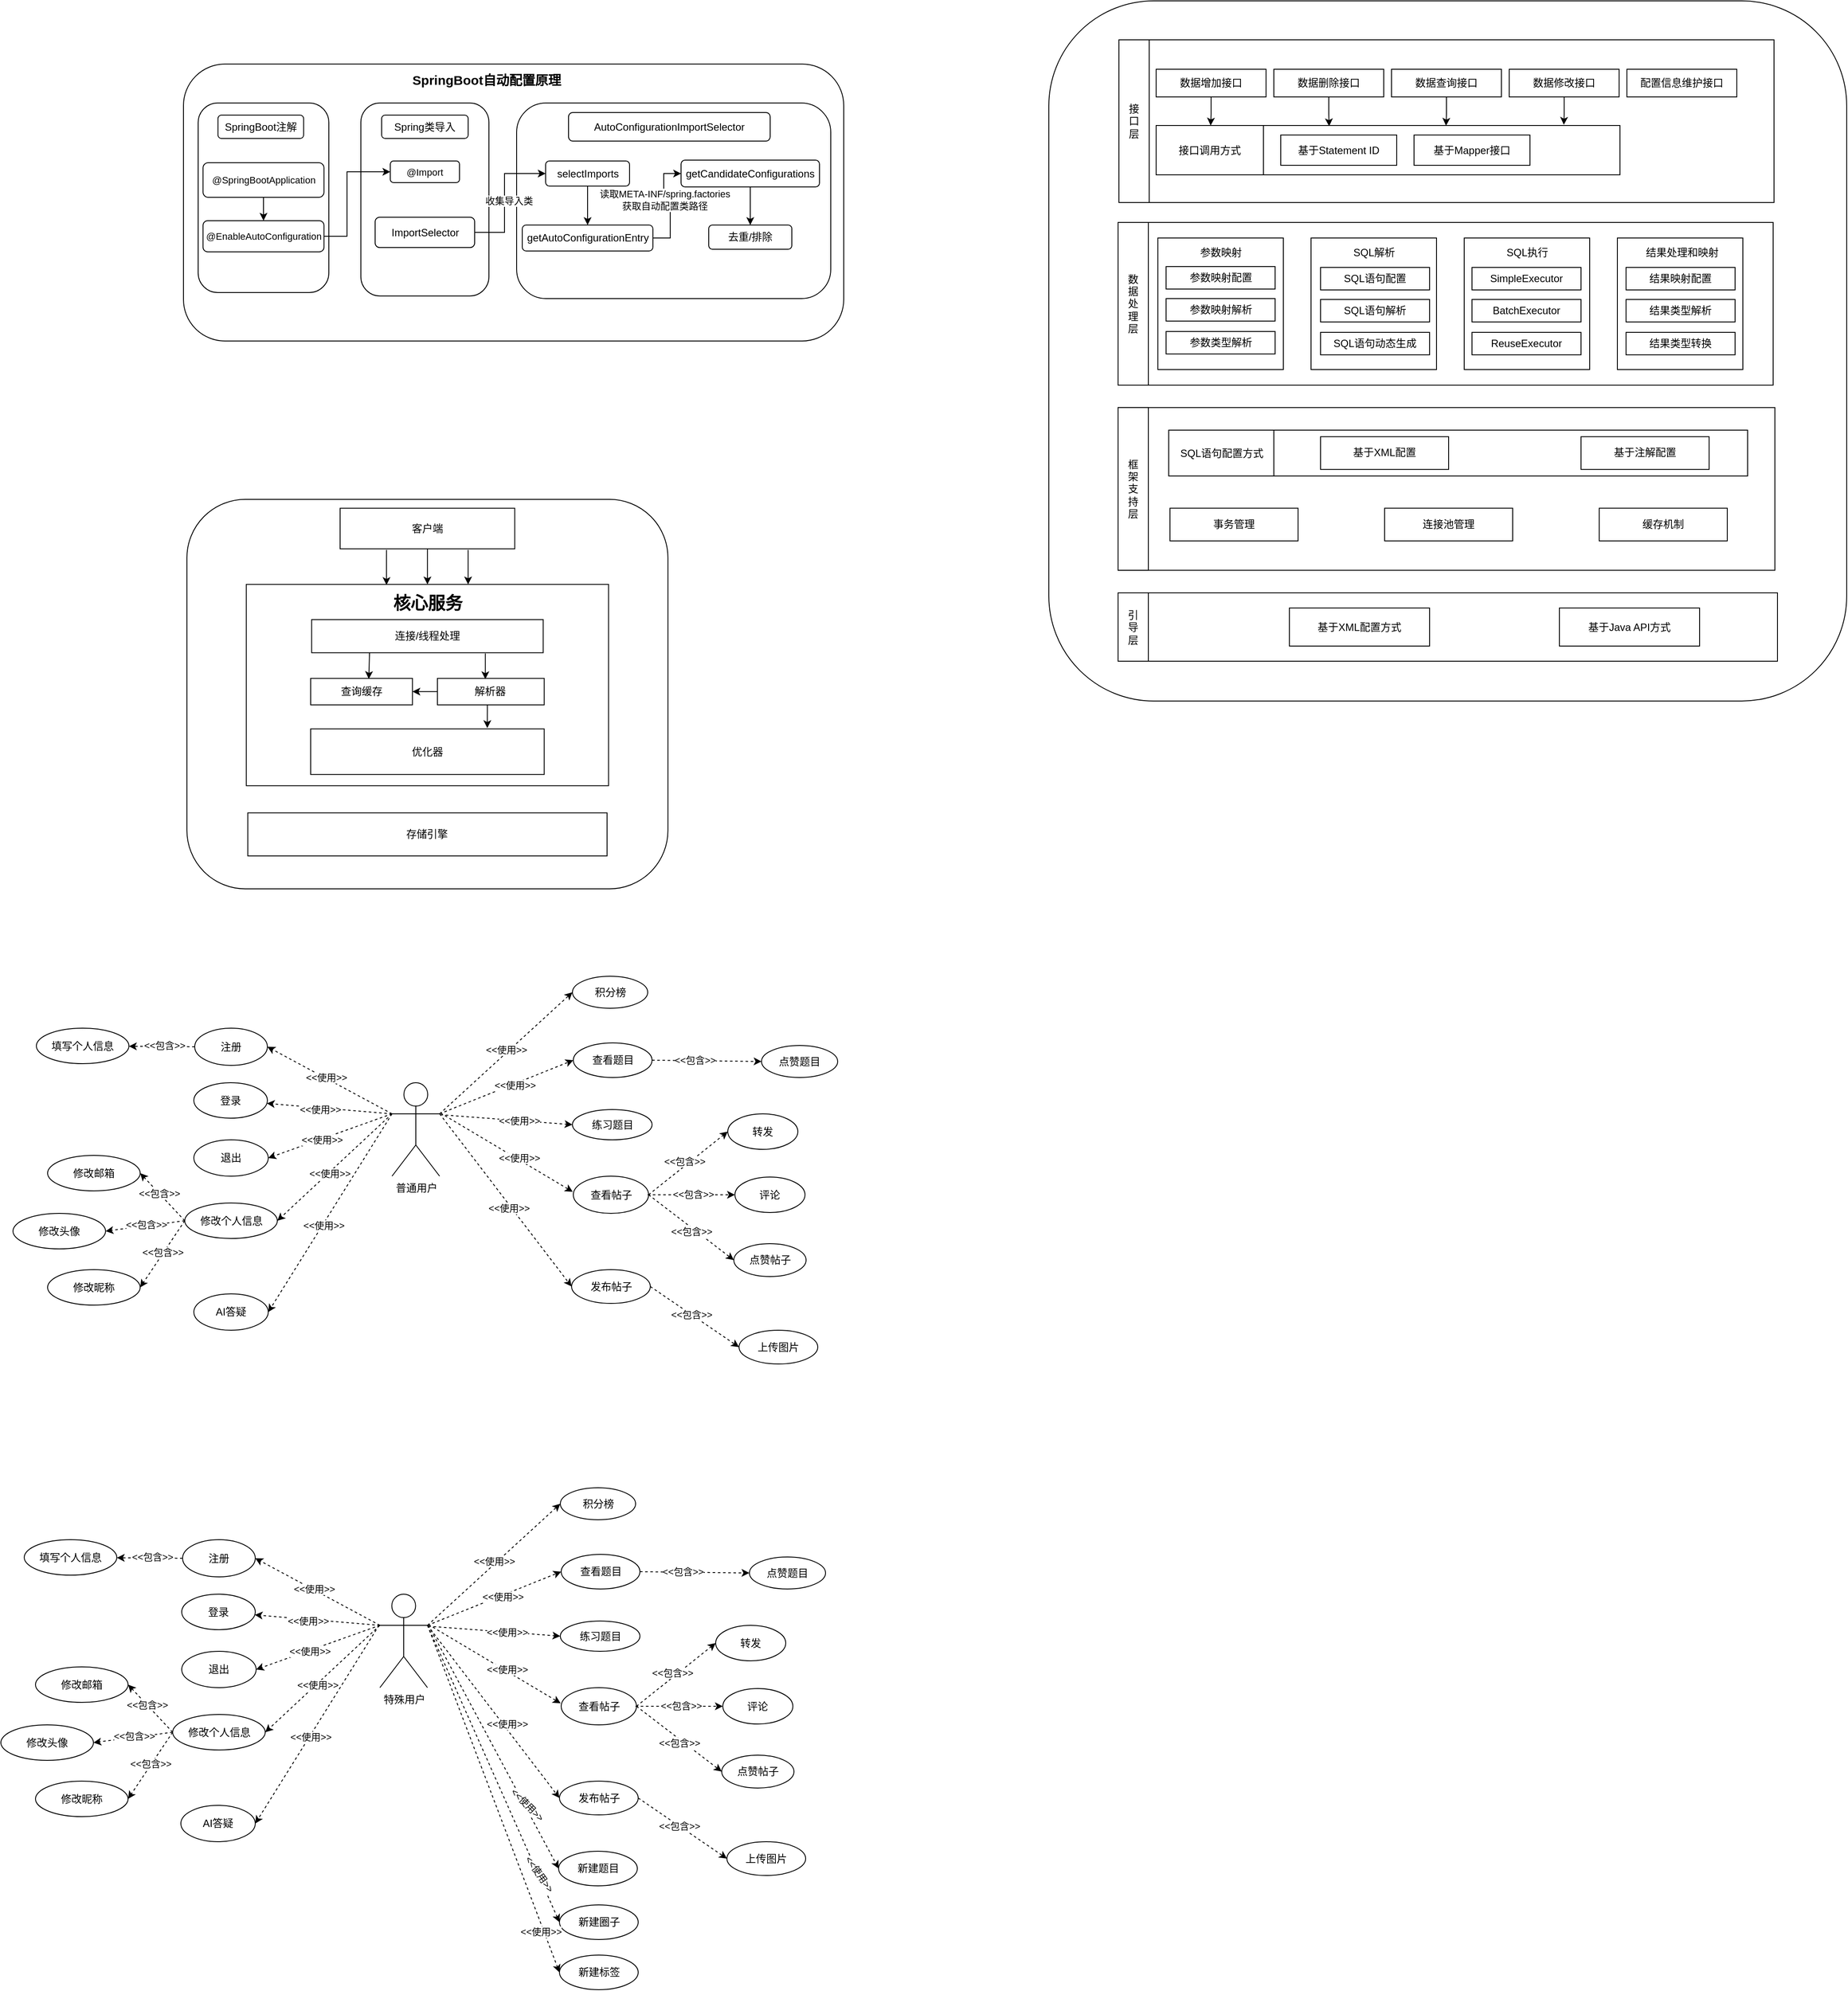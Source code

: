 <mxfile version="26.2.13">
  <diagram id="prtHgNgQTEPvFCAcTncT" name="Page-1">
    <mxGraphModel dx="1581" dy="641" grid="0" gridSize="10" guides="1" tooltips="1" connect="1" arrows="1" fold="1" page="0" pageScale="1" pageWidth="827" pageHeight="1169" math="0" shadow="0">
      <root>
        <mxCell id="0" />
        <mxCell id="1" parent="0" />
        <mxCell id="l_rsb31kOrhmw8Uxe1vl-137" value="" style="rounded=1;whiteSpace=wrap;html=1;" vertex="1" parent="1">
          <mxGeometry x="1105" y="45" width="922" height="809" as="geometry" />
        </mxCell>
        <mxCell id="l_rsb31kOrhmw8Uxe1vl-25" value="" style="rounded=1;whiteSpace=wrap;html=1;" vertex="1" parent="1">
          <mxGeometry x="105" y="118" width="763" height="320" as="geometry" />
        </mxCell>
        <mxCell id="l_rsb31kOrhmw8Uxe1vl-27" value="&lt;font style=&quot;font-size: 15px;&quot;&gt;SpringBoot自动配置原理&lt;/font&gt;" style="text;strokeColor=none;fillColor=none;html=1;fontSize=24;fontStyle=1;verticalAlign=middle;align=center;" vertex="1" parent="1">
          <mxGeometry x="349" y="113" width="211" height="41" as="geometry" />
        </mxCell>
        <mxCell id="l_rsb31kOrhmw8Uxe1vl-32" value="" style="group" vertex="1" connectable="0" parent="1">
          <mxGeometry x="122" y="163" width="151" height="219" as="geometry" />
        </mxCell>
        <mxCell id="l_rsb31kOrhmw8Uxe1vl-29" value="" style="rounded=1;whiteSpace=wrap;html=1;" vertex="1" parent="l_rsb31kOrhmw8Uxe1vl-32">
          <mxGeometry width="151" height="219" as="geometry" />
        </mxCell>
        <mxCell id="l_rsb31kOrhmw8Uxe1vl-26" value="SpringBoot注解" style="rounded=1;whiteSpace=wrap;html=1;align=center;" vertex="1" parent="l_rsb31kOrhmw8Uxe1vl-32">
          <mxGeometry x="22.87" y="14" width="99" height="27" as="geometry" />
        </mxCell>
        <mxCell id="l_rsb31kOrhmw8Uxe1vl-45" value="" style="edgeStyle=orthogonalEdgeStyle;rounded=0;orthogonalLoop=1;jettySize=auto;html=1;" edge="1" parent="l_rsb31kOrhmw8Uxe1vl-32" source="l_rsb31kOrhmw8Uxe1vl-30" target="l_rsb31kOrhmw8Uxe1vl-31">
          <mxGeometry relative="1" as="geometry" />
        </mxCell>
        <mxCell id="l_rsb31kOrhmw8Uxe1vl-30" value="&lt;font style=&quot;font-size: 11px;&quot;&gt;@SpringBootApplication&lt;/font&gt;" style="rounded=1;whiteSpace=wrap;html=1;" vertex="1" parent="l_rsb31kOrhmw8Uxe1vl-32">
          <mxGeometry x="5.62" y="69" width="139.75" height="40" as="geometry" />
        </mxCell>
        <mxCell id="l_rsb31kOrhmw8Uxe1vl-31" value="&lt;font style=&quot;font-size: 11px;&quot;&gt;@EnableAutoConfiguration&lt;/font&gt;" style="rounded=1;whiteSpace=wrap;html=1;" vertex="1" parent="l_rsb31kOrhmw8Uxe1vl-32">
          <mxGeometry x="5.62" y="136" width="139.75" height="36" as="geometry" />
        </mxCell>
        <mxCell id="l_rsb31kOrhmw8Uxe1vl-33" value="" style="rounded=1;whiteSpace=wrap;html=1;" vertex="1" parent="1">
          <mxGeometry x="310" y="163" width="148" height="223" as="geometry" />
        </mxCell>
        <mxCell id="l_rsb31kOrhmw8Uxe1vl-34" value="Spring类导入" style="rounded=1;whiteSpace=wrap;html=1;" vertex="1" parent="1">
          <mxGeometry x="334" y="177" width="100" height="27" as="geometry" />
        </mxCell>
        <mxCell id="l_rsb31kOrhmw8Uxe1vl-35" value="&lt;font style=&quot;font-size: 11px;&quot;&gt;@Import&lt;/font&gt;" style="rounded=1;whiteSpace=wrap;html=1;" vertex="1" parent="1">
          <mxGeometry x="344" y="230" width="80" height="25" as="geometry" />
        </mxCell>
        <mxCell id="l_rsb31kOrhmw8Uxe1vl-36" value="ImportSelector" style="rounded=1;whiteSpace=wrap;html=1;" vertex="1" parent="1">
          <mxGeometry x="326.5" y="295" width="115" height="35" as="geometry" />
        </mxCell>
        <mxCell id="l_rsb31kOrhmw8Uxe1vl-37" value="" style="rounded=1;whiteSpace=wrap;html=1;" vertex="1" parent="1">
          <mxGeometry x="490" y="163" width="363" height="226" as="geometry" />
        </mxCell>
        <mxCell id="l_rsb31kOrhmw8Uxe1vl-48" value="" style="edgeStyle=orthogonalEdgeStyle;rounded=0;orthogonalLoop=1;jettySize=auto;html=1;entryX=0;entryY=0.5;entryDx=0;entryDy=0;" edge="1" parent="1" source="l_rsb31kOrhmw8Uxe1vl-36" target="l_rsb31kOrhmw8Uxe1vl-39">
          <mxGeometry relative="1" as="geometry">
            <Array as="points">
              <mxPoint x="476" y="313" />
              <mxPoint x="476" y="245" />
            </Array>
          </mxGeometry>
        </mxCell>
        <mxCell id="l_rsb31kOrhmw8Uxe1vl-53" value="收集导入类" style="edgeLabel;html=1;align=center;verticalAlign=middle;resizable=0;points=[];" vertex="1" connectable="0" parent="l_rsb31kOrhmw8Uxe1vl-48">
          <mxGeometry x="-0.06" y="2" relative="1" as="geometry">
            <mxPoint x="7" y="-1" as="offset" />
          </mxGeometry>
        </mxCell>
        <mxCell id="l_rsb31kOrhmw8Uxe1vl-38" value="AutoConfigurationImportSelector" style="rounded=1;whiteSpace=wrap;html=1;" vertex="1" parent="1">
          <mxGeometry x="550" y="174" width="233" height="33" as="geometry" />
        </mxCell>
        <mxCell id="l_rsb31kOrhmw8Uxe1vl-49" value="" style="edgeStyle=orthogonalEdgeStyle;rounded=0;orthogonalLoop=1;jettySize=auto;html=1;" edge="1" parent="1" source="l_rsb31kOrhmw8Uxe1vl-39" target="l_rsb31kOrhmw8Uxe1vl-41">
          <mxGeometry relative="1" as="geometry" />
        </mxCell>
        <mxCell id="l_rsb31kOrhmw8Uxe1vl-39" value="selectImports" style="rounded=1;whiteSpace=wrap;html=1;" vertex="1" parent="1">
          <mxGeometry x="523.5" y="230" width="97" height="29" as="geometry" />
        </mxCell>
        <mxCell id="l_rsb31kOrhmw8Uxe1vl-52" value="" style="edgeStyle=orthogonalEdgeStyle;rounded=0;orthogonalLoop=1;jettySize=auto;html=1;entryX=0;entryY=0.5;entryDx=0;entryDy=0;" edge="1" parent="1" source="l_rsb31kOrhmw8Uxe1vl-41" target="l_rsb31kOrhmw8Uxe1vl-42">
          <mxGeometry relative="1" as="geometry" />
        </mxCell>
        <mxCell id="l_rsb31kOrhmw8Uxe1vl-54" value="读取META-INF/spring.factories&lt;br&gt;获取自动配置类路径" style="edgeLabel;html=1;align=center;verticalAlign=middle;resizable=0;points=[];" vertex="1" connectable="0" parent="l_rsb31kOrhmw8Uxe1vl-52">
          <mxGeometry x="0.169" y="-1" relative="1" as="geometry">
            <mxPoint as="offset" />
          </mxGeometry>
        </mxCell>
        <mxCell id="l_rsb31kOrhmw8Uxe1vl-41" value="getAutoConfigurationEntry" style="rounded=1;whiteSpace=wrap;html=1;" vertex="1" parent="1">
          <mxGeometry x="496.5" y="304" width="151" height="30" as="geometry" />
        </mxCell>
        <mxCell id="l_rsb31kOrhmw8Uxe1vl-50" value="" style="edgeStyle=orthogonalEdgeStyle;rounded=0;orthogonalLoop=1;jettySize=auto;html=1;" edge="1" parent="1" source="l_rsb31kOrhmw8Uxe1vl-42" target="l_rsb31kOrhmw8Uxe1vl-43">
          <mxGeometry relative="1" as="geometry" />
        </mxCell>
        <mxCell id="l_rsb31kOrhmw8Uxe1vl-42" value="getCandidateConfigurations" style="rounded=1;whiteSpace=wrap;html=1;" vertex="1" parent="1">
          <mxGeometry x="680" y="229" width="160" height="31" as="geometry" />
        </mxCell>
        <mxCell id="l_rsb31kOrhmw8Uxe1vl-43" value="去重/排除" style="rounded=1;whiteSpace=wrap;html=1;" vertex="1" parent="1">
          <mxGeometry x="712" y="304" width="96" height="28" as="geometry" />
        </mxCell>
        <mxCell id="l_rsb31kOrhmw8Uxe1vl-47" value="" style="edgeStyle=orthogonalEdgeStyle;rounded=0;orthogonalLoop=1;jettySize=auto;html=1;entryX=0;entryY=0.5;entryDx=0;entryDy=0;" edge="1" parent="1" source="l_rsb31kOrhmw8Uxe1vl-31" target="l_rsb31kOrhmw8Uxe1vl-35">
          <mxGeometry relative="1" as="geometry">
            <Array as="points">
              <mxPoint x="294" y="317" />
              <mxPoint x="294" y="242" />
            </Array>
          </mxGeometry>
        </mxCell>
        <mxCell id="l_rsb31kOrhmw8Uxe1vl-74" value="" style="rounded=1;whiteSpace=wrap;html=1;" vertex="1" parent="1">
          <mxGeometry x="109.002" y="620.997" width="555.847" height="450.0" as="geometry" />
        </mxCell>
        <mxCell id="l_rsb31kOrhmw8Uxe1vl-57" value="客户端" style="rounded=0;whiteSpace=wrap;html=1;" vertex="1" parent="1">
          <mxGeometry x="286.025" y="631.257" width="201.812" height="46.915" as="geometry" />
        </mxCell>
        <mxCell id="l_rsb31kOrhmw8Uxe1vl-58" value="" style="rounded=0;whiteSpace=wrap;html=1;" vertex="1" parent="1">
          <mxGeometry x="177.62" y="719.207" width="418.615" height="232.66" as="geometry" />
        </mxCell>
        <mxCell id="l_rsb31kOrhmw8Uxe1vl-59" value="&lt;font style=&quot;font-size: 20px;&quot;&gt;核心服务&lt;/font&gt;" style="text;strokeColor=none;fillColor=none;html=1;fontSize=24;fontStyle=1;verticalAlign=middle;align=center;" vertex="1" parent="1">
          <mxGeometry x="305.053" y="722.487" width="163.756" height="35.426" as="geometry" />
        </mxCell>
        <mxCell id="l_rsb31kOrhmw8Uxe1vl-60" value="连接/线程处理" style="rounded=0;whiteSpace=wrap;html=1;" vertex="1" parent="1">
          <mxGeometry x="253.15" y="759.914" width="267.545" height="38.298" as="geometry" />
        </mxCell>
        <mxCell id="l_rsb31kOrhmw8Uxe1vl-61" value="查询缓存" style="rounded=0;whiteSpace=wrap;html=1;" vertex="1" parent="1">
          <mxGeometry x="252.0" y="827.806" width="117.627" height="30.638" as="geometry" />
        </mxCell>
        <mxCell id="l_rsb31kOrhmw8Uxe1vl-73" value="" style="edgeStyle=orthogonalEdgeStyle;rounded=0;orthogonalLoop=1;jettySize=auto;html=1;" edge="1" parent="1" source="l_rsb31kOrhmw8Uxe1vl-62" target="l_rsb31kOrhmw8Uxe1vl-61">
          <mxGeometry relative="1" as="geometry" />
        </mxCell>
        <mxCell id="l_rsb31kOrhmw8Uxe1vl-62" value="解析器" style="rounded=0;whiteSpace=wrap;html=1;" vertex="1" parent="1">
          <mxGeometry x="398.458" y="827.806" width="123.393" height="30.638" as="geometry" />
        </mxCell>
        <mxCell id="l_rsb31kOrhmw8Uxe1vl-63" value="优化器" style="rounded=0;whiteSpace=wrap;html=1;" vertex="1" parent="1">
          <mxGeometry x="252.0" y="886.21" width="269.851" height="52.66" as="geometry" />
        </mxCell>
        <mxCell id="l_rsb31kOrhmw8Uxe1vl-64" value="存储引擎" style="rounded=0;whiteSpace=wrap;html=1;" vertex="1" parent="1">
          <mxGeometry x="179.35" y="983.214" width="415.155" height="49.787" as="geometry" />
        </mxCell>
        <mxCell id="l_rsb31kOrhmw8Uxe1vl-67" value="" style="endArrow=classic;html=1;rounded=0;exitX=0.5;exitY=1;exitDx=0;exitDy=0;entryX=0.5;entryY=0;entryDx=0;entryDy=0;" edge="1" parent="1" source="l_rsb31kOrhmw8Uxe1vl-57" target="l_rsb31kOrhmw8Uxe1vl-58">
          <mxGeometry width="50" height="50" relative="1" as="geometry">
            <mxPoint x="365.581" y="697.593" as="sourcePoint" />
            <mxPoint x="328.112" y="737.806" as="targetPoint" />
          </mxGeometry>
        </mxCell>
        <mxCell id="l_rsb31kOrhmw8Uxe1vl-68" value="" style="endArrow=classic;html=1;rounded=0;exitX=0.5;exitY=1;exitDx=0;exitDy=0;" edge="1" parent="1">
          <mxGeometry width="50" height="50" relative="1" as="geometry">
            <mxPoint x="433.927" y="679.401" as="sourcePoint" />
            <mxPoint x="433.93" y="719.21" as="targetPoint" />
          </mxGeometry>
        </mxCell>
        <mxCell id="l_rsb31kOrhmw8Uxe1vl-69" value="" style="endArrow=classic;html=1;rounded=0;exitX=0.5;exitY=1;exitDx=0;exitDy=0;entryX=0.387;entryY=0.003;entryDx=0;entryDy=0;entryPerimeter=0;" edge="1" parent="1" target="l_rsb31kOrhmw8Uxe1vl-58">
          <mxGeometry width="50" height="50" relative="1" as="geometry">
            <mxPoint x="339.644" y="679.401" as="sourcePoint" />
            <mxPoint x="339.644" y="722.487" as="targetPoint" />
          </mxGeometry>
        </mxCell>
        <mxCell id="l_rsb31kOrhmw8Uxe1vl-70" value="" style="endArrow=classic;html=1;rounded=0;exitX=0.25;exitY=1;exitDx=0;exitDy=0;entryX=0.571;entryY=0.024;entryDx=0;entryDy=0;entryPerimeter=0;" edge="1" parent="1" source="l_rsb31kOrhmw8Uxe1vl-60" target="l_rsb31kOrhmw8Uxe1vl-61">
          <mxGeometry width="50" height="50" relative="1" as="geometry">
            <mxPoint x="320.04" y="802.912" as="sourcePoint" />
            <mxPoint x="320.04" y="845.997" as="targetPoint" />
          </mxGeometry>
        </mxCell>
        <mxCell id="l_rsb31kOrhmw8Uxe1vl-71" value="" style="endArrow=classic;html=1;rounded=0;exitX=0.25;exitY=1;exitDx=0;exitDy=0;entryX=0.571;entryY=0.024;entryDx=0;entryDy=0;entryPerimeter=0;" edge="1" parent="1">
          <mxGeometry width="50" height="50" relative="1" as="geometry">
            <mxPoint x="453.835" y="799.082" as="sourcePoint" />
            <mxPoint x="453.835" y="828.763" as="targetPoint" />
          </mxGeometry>
        </mxCell>
        <mxCell id="l_rsb31kOrhmw8Uxe1vl-72" value="" style="endArrow=classic;html=1;rounded=0;exitX=0.468;exitY=1.004;exitDx=0;exitDy=0;exitPerimeter=0;" edge="1" parent="1" source="l_rsb31kOrhmw8Uxe1vl-62">
          <mxGeometry width="50" height="50" relative="1" as="geometry">
            <mxPoint x="456.118" y="863.231" as="sourcePoint" />
            <mxPoint x="456.118" y="885.253" as="targetPoint" />
          </mxGeometry>
        </mxCell>
        <mxCell id="l_rsb31kOrhmw8Uxe1vl-78" value="" style="rounded=0;whiteSpace=wrap;html=1;" vertex="1" parent="1">
          <mxGeometry x="1185" y="301" width="757" height="188" as="geometry" />
        </mxCell>
        <mxCell id="l_rsb31kOrhmw8Uxe1vl-79" value="" style="rounded=0;whiteSpace=wrap;html=1;" vertex="1" parent="1">
          <mxGeometry x="1186" y="90" width="757" height="188" as="geometry" />
        </mxCell>
        <mxCell id="l_rsb31kOrhmw8Uxe1vl-80" value="" style="rounded=0;whiteSpace=wrap;html=1;" vertex="1" parent="1">
          <mxGeometry x="1185" y="729" width="762" height="79" as="geometry" />
        </mxCell>
        <mxCell id="l_rsb31kOrhmw8Uxe1vl-81" value="" style="rounded=0;whiteSpace=wrap;html=1;" vertex="1" parent="1">
          <mxGeometry x="1185" y="514.91" width="759" height="188" as="geometry" />
        </mxCell>
        <mxCell id="l_rsb31kOrhmw8Uxe1vl-94" value="" style="edgeStyle=orthogonalEdgeStyle;rounded=0;orthogonalLoop=1;jettySize=auto;html=1;" edge="1" parent="1" source="l_rsb31kOrhmw8Uxe1vl-82" target="l_rsb31kOrhmw8Uxe1vl-88">
          <mxGeometry relative="1" as="geometry">
            <Array as="points">
              <mxPoint x="1293" y="176" />
              <mxPoint x="1292" y="176" />
            </Array>
          </mxGeometry>
        </mxCell>
        <mxCell id="l_rsb31kOrhmw8Uxe1vl-82" value="数据增加接口" style="rounded=0;whiteSpace=wrap;html=1;" vertex="1" parent="1">
          <mxGeometry x="1229" y="124" width="127" height="32" as="geometry" />
        </mxCell>
        <mxCell id="l_rsb31kOrhmw8Uxe1vl-90" value="" style="edgeStyle=orthogonalEdgeStyle;rounded=0;orthogonalLoop=1;jettySize=auto;html=1;entryX=0.373;entryY=0.015;entryDx=0;entryDy=0;entryPerimeter=0;" edge="1" parent="1" source="l_rsb31kOrhmw8Uxe1vl-83" target="l_rsb31kOrhmw8Uxe1vl-87">
          <mxGeometry relative="1" as="geometry" />
        </mxCell>
        <mxCell id="l_rsb31kOrhmw8Uxe1vl-83" value="数据删除接口" style="rounded=0;whiteSpace=wrap;html=1;" vertex="1" parent="1">
          <mxGeometry x="1365" y="124" width="127" height="32" as="geometry" />
        </mxCell>
        <mxCell id="l_rsb31kOrhmw8Uxe1vl-91" value="" style="edgeStyle=orthogonalEdgeStyle;rounded=0;orthogonalLoop=1;jettySize=auto;html=1;entryX=0.625;entryY=0.004;entryDx=0;entryDy=0;entryPerimeter=0;" edge="1" parent="1" source="l_rsb31kOrhmw8Uxe1vl-84" target="l_rsb31kOrhmw8Uxe1vl-87">
          <mxGeometry relative="1" as="geometry" />
        </mxCell>
        <mxCell id="l_rsb31kOrhmw8Uxe1vl-84" value="数据查询接口" style="rounded=0;whiteSpace=wrap;html=1;" vertex="1" parent="1">
          <mxGeometry x="1501" y="124" width="127" height="32" as="geometry" />
        </mxCell>
        <mxCell id="l_rsb31kOrhmw8Uxe1vl-92" value="" style="edgeStyle=orthogonalEdgeStyle;rounded=0;orthogonalLoop=1;jettySize=auto;html=1;entryX=0.879;entryY=-0.015;entryDx=0;entryDy=0;entryPerimeter=0;" edge="1" parent="1" source="l_rsb31kOrhmw8Uxe1vl-85" target="l_rsb31kOrhmw8Uxe1vl-87">
          <mxGeometry relative="1" as="geometry" />
        </mxCell>
        <mxCell id="l_rsb31kOrhmw8Uxe1vl-85" value="数据修改接口" style="rounded=0;whiteSpace=wrap;html=1;" vertex="1" parent="1">
          <mxGeometry x="1637" y="124" width="127" height="32" as="geometry" />
        </mxCell>
        <mxCell id="l_rsb31kOrhmw8Uxe1vl-86" value="配置信息维护接口" style="rounded=0;whiteSpace=wrap;html=1;" vertex="1" parent="1">
          <mxGeometry x="1773" y="124" width="127" height="32" as="geometry" />
        </mxCell>
        <mxCell id="l_rsb31kOrhmw8Uxe1vl-87" value="" style="rounded=0;whiteSpace=wrap;html=1;" vertex="1" parent="1">
          <mxGeometry x="1229" y="189" width="536" height="57" as="geometry" />
        </mxCell>
        <mxCell id="l_rsb31kOrhmw8Uxe1vl-88" value="接口调用方式" style="rounded=0;whiteSpace=wrap;html=1;" vertex="1" parent="1">
          <mxGeometry x="1229" y="189" width="124" height="57" as="geometry" />
        </mxCell>
        <mxCell id="l_rsb31kOrhmw8Uxe1vl-95" value="基于Statement ID" style="rounded=0;whiteSpace=wrap;html=1;" vertex="1" parent="1">
          <mxGeometry x="1373" y="200" width="134" height="35" as="geometry" />
        </mxCell>
        <mxCell id="l_rsb31kOrhmw8Uxe1vl-96" value="基于Mapper接口" style="rounded=0;whiteSpace=wrap;html=1;" vertex="1" parent="1">
          <mxGeometry x="1527" y="200" width="134" height="35" as="geometry" />
        </mxCell>
        <mxCell id="l_rsb31kOrhmw8Uxe1vl-97" value="接&lt;br&gt;口&lt;br&gt;层" style="rounded=0;whiteSpace=wrap;html=1;align=center;" vertex="1" parent="1">
          <mxGeometry x="1186" y="90" width="35" height="188" as="geometry" />
        </mxCell>
        <mxCell id="l_rsb31kOrhmw8Uxe1vl-98" value="数&lt;br&gt;据&lt;br&gt;处&lt;br&gt;理&lt;br&gt;层" style="rounded=0;whiteSpace=wrap;html=1;" vertex="1" parent="1">
          <mxGeometry x="1185" y="301" width="35" height="188" as="geometry" />
        </mxCell>
        <mxCell id="l_rsb31kOrhmw8Uxe1vl-99" value="框&lt;br&gt;架&lt;br&gt;支&lt;br&gt;持&lt;br&gt;层" style="rounded=0;whiteSpace=wrap;html=1;" vertex="1" parent="1">
          <mxGeometry x="1185" y="514.91" width="35" height="188" as="geometry" />
        </mxCell>
        <mxCell id="l_rsb31kOrhmw8Uxe1vl-100" value="引&lt;br&gt;导&lt;br&gt;层" style="rounded=0;whiteSpace=wrap;html=1;" vertex="1" parent="1">
          <mxGeometry x="1185" y="729" width="35" height="79" as="geometry" />
        </mxCell>
        <mxCell id="l_rsb31kOrhmw8Uxe1vl-101" value="" style="rounded=0;whiteSpace=wrap;html=1;" vertex="1" parent="1">
          <mxGeometry x="1231" y="319" width="145" height="152" as="geometry" />
        </mxCell>
        <mxCell id="l_rsb31kOrhmw8Uxe1vl-102" value="" style="rounded=0;whiteSpace=wrap;html=1;" vertex="1" parent="1">
          <mxGeometry x="1408" y="319" width="145" height="152" as="geometry" />
        </mxCell>
        <mxCell id="l_rsb31kOrhmw8Uxe1vl-103" value="" style="rounded=0;whiteSpace=wrap;html=1;" vertex="1" parent="1">
          <mxGeometry x="1585" y="319" width="145" height="152" as="geometry" />
        </mxCell>
        <mxCell id="l_rsb31kOrhmw8Uxe1vl-104" value="" style="rounded=0;whiteSpace=wrap;html=1;" vertex="1" parent="1">
          <mxGeometry x="1762" y="319" width="145" height="152" as="geometry" />
        </mxCell>
        <UserObject label="参数映射" placeholders="1" name="Variable" id="l_rsb31kOrhmw8Uxe1vl-105">
          <mxCell style="text;html=1;strokeColor=none;fillColor=none;align=center;verticalAlign=middle;whiteSpace=wrap;overflow=hidden;" vertex="1" parent="1">
            <mxGeometry x="1263.5" y="326" width="80" height="20" as="geometry" />
          </mxCell>
        </UserObject>
        <UserObject label="SQL解析" placeholders="1" name="Variable" id="l_rsb31kOrhmw8Uxe1vl-106">
          <mxCell style="text;html=1;strokeColor=none;fillColor=none;align=center;verticalAlign=middle;whiteSpace=wrap;overflow=hidden;" vertex="1" parent="1">
            <mxGeometry x="1440.5" y="326" width="80" height="20" as="geometry" />
          </mxCell>
        </UserObject>
        <UserObject label="SQL执行" placeholders="1" name="Variable" id="l_rsb31kOrhmw8Uxe1vl-107">
          <mxCell style="text;html=1;strokeColor=none;fillColor=none;align=center;verticalAlign=middle;whiteSpace=wrap;overflow=hidden;" vertex="1" parent="1">
            <mxGeometry x="1617.5" y="326" width="80" height="20" as="geometry" />
          </mxCell>
        </UserObject>
        <UserObject label="结果处理和映射" placeholders="1" name="Variable" id="l_rsb31kOrhmw8Uxe1vl-108">
          <mxCell style="text;html=1;strokeColor=none;fillColor=none;align=center;verticalAlign=middle;whiteSpace=wrap;overflow=hidden;" vertex="1" parent="1">
            <mxGeometry x="1788.75" y="326" width="95.5" height="20" as="geometry" />
          </mxCell>
        </UserObject>
        <mxCell id="l_rsb31kOrhmw8Uxe1vl-113" value="" style="group" vertex="1" connectable="0" parent="1">
          <mxGeometry x="1240.5" y="352" width="126" height="101" as="geometry" />
        </mxCell>
        <mxCell id="l_rsb31kOrhmw8Uxe1vl-109" value="参数映射配置" style="rounded=0;whiteSpace=wrap;html=1;" vertex="1" parent="l_rsb31kOrhmw8Uxe1vl-113">
          <mxGeometry width="126" height="26" as="geometry" />
        </mxCell>
        <mxCell id="l_rsb31kOrhmw8Uxe1vl-110" value="参数映射解析" style="rounded=0;whiteSpace=wrap;html=1;" vertex="1" parent="l_rsb31kOrhmw8Uxe1vl-113">
          <mxGeometry y="37" width="126" height="26" as="geometry" />
        </mxCell>
        <mxCell id="l_rsb31kOrhmw8Uxe1vl-111" value="参数类型解析" style="rounded=0;whiteSpace=wrap;html=1;" vertex="1" parent="l_rsb31kOrhmw8Uxe1vl-113">
          <mxGeometry y="75" width="126" height="26" as="geometry" />
        </mxCell>
        <mxCell id="l_rsb31kOrhmw8Uxe1vl-115" value="" style="group" vertex="1" connectable="0" parent="1">
          <mxGeometry x="1419" y="353" width="126" height="101" as="geometry" />
        </mxCell>
        <mxCell id="l_rsb31kOrhmw8Uxe1vl-116" value="SQL语句配置" style="rounded=0;whiteSpace=wrap;html=1;" vertex="1" parent="l_rsb31kOrhmw8Uxe1vl-115">
          <mxGeometry width="126" height="26" as="geometry" />
        </mxCell>
        <mxCell id="l_rsb31kOrhmw8Uxe1vl-117" value="SQL语句解析" style="rounded=0;whiteSpace=wrap;html=1;" vertex="1" parent="l_rsb31kOrhmw8Uxe1vl-115">
          <mxGeometry y="37" width="126" height="26" as="geometry" />
        </mxCell>
        <mxCell id="l_rsb31kOrhmw8Uxe1vl-118" value="SQL语句动态生成" style="rounded=0;whiteSpace=wrap;html=1;" vertex="1" parent="l_rsb31kOrhmw8Uxe1vl-115">
          <mxGeometry y="75" width="126" height="26" as="geometry" />
        </mxCell>
        <mxCell id="l_rsb31kOrhmw8Uxe1vl-119" value="" style="group" vertex="1" connectable="0" parent="1">
          <mxGeometry x="1594" y="353" width="126" height="101" as="geometry" />
        </mxCell>
        <mxCell id="l_rsb31kOrhmw8Uxe1vl-120" value="SimpleExecutor" style="rounded=0;whiteSpace=wrap;html=1;" vertex="1" parent="l_rsb31kOrhmw8Uxe1vl-119">
          <mxGeometry width="126" height="26" as="geometry" />
        </mxCell>
        <mxCell id="l_rsb31kOrhmw8Uxe1vl-121" value="BatchExecutor" style="rounded=0;whiteSpace=wrap;html=1;" vertex="1" parent="l_rsb31kOrhmw8Uxe1vl-119">
          <mxGeometry y="37" width="126" height="26" as="geometry" />
        </mxCell>
        <mxCell id="l_rsb31kOrhmw8Uxe1vl-122" value="ReuseExecutor" style="rounded=0;whiteSpace=wrap;html=1;" vertex="1" parent="l_rsb31kOrhmw8Uxe1vl-119">
          <mxGeometry y="75" width="126" height="26" as="geometry" />
        </mxCell>
        <mxCell id="l_rsb31kOrhmw8Uxe1vl-123" value="" style="group" vertex="1" connectable="0" parent="1">
          <mxGeometry x="1772" y="353" width="126" height="101" as="geometry" />
        </mxCell>
        <mxCell id="l_rsb31kOrhmw8Uxe1vl-124" value="结果映射配置" style="rounded=0;whiteSpace=wrap;html=1;" vertex="1" parent="l_rsb31kOrhmw8Uxe1vl-123">
          <mxGeometry width="126" height="26" as="geometry" />
        </mxCell>
        <mxCell id="l_rsb31kOrhmw8Uxe1vl-125" value="结果类型解析" style="rounded=0;whiteSpace=wrap;html=1;" vertex="1" parent="l_rsb31kOrhmw8Uxe1vl-123">
          <mxGeometry y="37" width="126" height="26" as="geometry" />
        </mxCell>
        <mxCell id="l_rsb31kOrhmw8Uxe1vl-126" value="结果类型转换" style="rounded=0;whiteSpace=wrap;html=1;" vertex="1" parent="l_rsb31kOrhmw8Uxe1vl-123">
          <mxGeometry y="75" width="126" height="26" as="geometry" />
        </mxCell>
        <mxCell id="l_rsb31kOrhmw8Uxe1vl-128" value="" style="rounded=0;whiteSpace=wrap;html=1;" vertex="1" parent="1">
          <mxGeometry x="1245" y="541" width="667.5" height="53" as="geometry" />
        </mxCell>
        <mxCell id="l_rsb31kOrhmw8Uxe1vl-129" value="SQL语句配置方式" style="rounded=0;whiteSpace=wrap;html=1;" vertex="1" parent="1">
          <mxGeometry x="1243.5" y="541" width="121.5" height="53" as="geometry" />
        </mxCell>
        <mxCell id="l_rsb31kOrhmw8Uxe1vl-130" value="基于XML配置" style="rounded=0;whiteSpace=wrap;html=1;" vertex="1" parent="1">
          <mxGeometry x="1419" y="548.6" width="148" height="37.79" as="geometry" />
        </mxCell>
        <mxCell id="l_rsb31kOrhmw8Uxe1vl-131" value="基于注解配置" style="rounded=0;whiteSpace=wrap;html=1;" vertex="1" parent="1">
          <mxGeometry x="1720" y="548.6" width="148" height="37.79" as="geometry" />
        </mxCell>
        <mxCell id="l_rsb31kOrhmw8Uxe1vl-132" value="事务管理" style="rounded=0;whiteSpace=wrap;html=1;" vertex="1" parent="1">
          <mxGeometry x="1245" y="631.21" width="148" height="37.79" as="geometry" />
        </mxCell>
        <mxCell id="l_rsb31kOrhmw8Uxe1vl-133" value="连接池管理" style="rounded=0;whiteSpace=wrap;html=1;" vertex="1" parent="1">
          <mxGeometry x="1493" y="631.21" width="148" height="37.79" as="geometry" />
        </mxCell>
        <mxCell id="l_rsb31kOrhmw8Uxe1vl-134" value="缓存机制" style="rounded=0;whiteSpace=wrap;html=1;" vertex="1" parent="1">
          <mxGeometry x="1741" y="631.21" width="148" height="37.79" as="geometry" />
        </mxCell>
        <mxCell id="l_rsb31kOrhmw8Uxe1vl-135" value="基于XML配置方式" style="rounded=0;whiteSpace=wrap;html=1;" vertex="1" parent="1">
          <mxGeometry x="1383" y="746.5" width="162" height="44" as="geometry" />
        </mxCell>
        <mxCell id="l_rsb31kOrhmw8Uxe1vl-136" value="基于Java API方式" style="rounded=0;whiteSpace=wrap;html=1;" vertex="1" parent="1">
          <mxGeometry x="1695" y="746.5" width="162" height="44" as="geometry" />
        </mxCell>
        <mxCell id="l_rsb31kOrhmw8Uxe1vl-138" value="普通用户" style="shape=umlActor;verticalLabelPosition=bottom;verticalAlign=top;html=1;outlineConnect=0;" vertex="1" parent="1">
          <mxGeometry x="346" y="1295" width="55" height="108" as="geometry" />
        </mxCell>
        <mxCell id="l_rsb31kOrhmw8Uxe1vl-142" value="积分榜" style="ellipse;whiteSpace=wrap;html=1;" vertex="1" parent="1">
          <mxGeometry x="554.5" y="1172" width="87" height="37" as="geometry" />
        </mxCell>
        <mxCell id="l_rsb31kOrhmw8Uxe1vl-143" value="练习题目" style="ellipse;whiteSpace=wrap;html=1;" vertex="1" parent="1">
          <mxGeometry x="554.5" y="1326" width="92" height="35" as="geometry" />
        </mxCell>
        <mxCell id="l_rsb31kOrhmw8Uxe1vl-144" value="注册" style="ellipse;whiteSpace=wrap;html=1;" vertex="1" parent="1">
          <mxGeometry x="118" y="1232" width="84" height="43" as="geometry" />
        </mxCell>
        <mxCell id="l_rsb31kOrhmw8Uxe1vl-145" value="发布帖子" style="ellipse;whiteSpace=wrap;html=1;" vertex="1" parent="1">
          <mxGeometry x="553.5" y="1511" width="91" height="39" as="geometry" />
        </mxCell>
        <mxCell id="l_rsb31kOrhmw8Uxe1vl-146" value="查看帖子" style="ellipse;whiteSpace=wrap;html=1;" vertex="1" parent="1">
          <mxGeometry x="555.5" y="1403" width="87" height="43" as="geometry" />
        </mxCell>
        <mxCell id="l_rsb31kOrhmw8Uxe1vl-147" value="查看题目" style="ellipse;whiteSpace=wrap;html=1;" vertex="1" parent="1">
          <mxGeometry x="555.5" y="1249" width="91" height="40" as="geometry" />
        </mxCell>
        <mxCell id="l_rsb31kOrhmw8Uxe1vl-148" value="登录" style="ellipse;whiteSpace=wrap;html=1;" vertex="1" parent="1">
          <mxGeometry x="117" y="1295" width="85" height="41" as="geometry" />
        </mxCell>
        <mxCell id="l_rsb31kOrhmw8Uxe1vl-149" value="修改个人信息" style="ellipse;whiteSpace=wrap;html=1;" vertex="1" parent="1">
          <mxGeometry x="106.5" y="1434" width="107" height="41" as="geometry" />
        </mxCell>
        <mxCell id="l_rsb31kOrhmw8Uxe1vl-150" value="退出" style="ellipse;whiteSpace=wrap;html=1;" vertex="1" parent="1">
          <mxGeometry x="117" y="1361" width="86" height="42" as="geometry" />
        </mxCell>
        <mxCell id="l_rsb31kOrhmw8Uxe1vl-152" value="点赞题目" style="ellipse;whiteSpace=wrap;html=1;" vertex="1" parent="1">
          <mxGeometry x="773" y="1252" width="88" height="37" as="geometry" />
        </mxCell>
        <mxCell id="l_rsb31kOrhmw8Uxe1vl-153" value="转发" style="ellipse;whiteSpace=wrap;html=1;" vertex="1" parent="1">
          <mxGeometry x="734" y="1331" width="81" height="41" as="geometry" />
        </mxCell>
        <mxCell id="l_rsb31kOrhmw8Uxe1vl-154" value="点赞帖子" style="ellipse;whiteSpace=wrap;html=1;" vertex="1" parent="1">
          <mxGeometry x="741" y="1481" width="83.5" height="38" as="geometry" />
        </mxCell>
        <mxCell id="l_rsb31kOrhmw8Uxe1vl-155" value="修改邮箱" style="ellipse;whiteSpace=wrap;html=1;" vertex="1" parent="1">
          <mxGeometry x="-52" y="1379" width="107" height="41" as="geometry" />
        </mxCell>
        <mxCell id="l_rsb31kOrhmw8Uxe1vl-156" value="修改头像" style="ellipse;whiteSpace=wrap;html=1;" vertex="1" parent="1">
          <mxGeometry x="-92" y="1446" width="107" height="41" as="geometry" />
        </mxCell>
        <mxCell id="l_rsb31kOrhmw8Uxe1vl-157" value="修改昵称" style="ellipse;whiteSpace=wrap;html=1;" vertex="1" parent="1">
          <mxGeometry x="-52" y="1511" width="107" height="41" as="geometry" />
        </mxCell>
        <mxCell id="l_rsb31kOrhmw8Uxe1vl-158" value="上传图片" style="ellipse;whiteSpace=wrap;html=1;" vertex="1" parent="1">
          <mxGeometry x="747" y="1581" width="91" height="39" as="geometry" />
        </mxCell>
        <mxCell id="l_rsb31kOrhmw8Uxe1vl-160" value="" style="endArrow=classic;html=1;rounded=0;dashed=1;entryX=0;entryY=0.5;entryDx=0;entryDy=0;" edge="1" parent="1" target="l_rsb31kOrhmw8Uxe1vl-142">
          <mxGeometry width="50" height="50" relative="1" as="geometry">
            <mxPoint x="401" y="1331" as="sourcePoint" />
            <mxPoint x="451" y="1281" as="targetPoint" />
          </mxGeometry>
        </mxCell>
        <mxCell id="l_rsb31kOrhmw8Uxe1vl-161" value="" style="endArrow=classic;html=1;rounded=0;dashed=1;entryX=0;entryY=0.5;entryDx=0;entryDy=0;exitX=1;exitY=0.333;exitDx=0;exitDy=0;exitPerimeter=0;" edge="1" parent="1" source="l_rsb31kOrhmw8Uxe1vl-138" target="l_rsb31kOrhmw8Uxe1vl-147">
          <mxGeometry width="50" height="50" relative="1" as="geometry">
            <mxPoint x="401" y="1337" as="sourcePoint" />
            <mxPoint x="564" y="1200" as="targetPoint" />
          </mxGeometry>
        </mxCell>
        <mxCell id="l_rsb31kOrhmw8Uxe1vl-162" value="" style="endArrow=classic;html=1;rounded=0;dashed=1;entryX=0;entryY=0.5;entryDx=0;entryDy=0;" edge="1" parent="1" target="l_rsb31kOrhmw8Uxe1vl-143">
          <mxGeometry width="50" height="50" relative="1" as="geometry">
            <mxPoint x="402" y="1332" as="sourcePoint" />
            <mxPoint x="574" y="1210" as="targetPoint" />
          </mxGeometry>
        </mxCell>
        <mxCell id="l_rsb31kOrhmw8Uxe1vl-163" value="" style="endArrow=classic;html=1;rounded=0;dashed=1;entryX=-0.007;entryY=0.421;entryDx=0;entryDy=0;entryPerimeter=0;" edge="1" parent="1" target="l_rsb31kOrhmw8Uxe1vl-146">
          <mxGeometry width="50" height="50" relative="1" as="geometry">
            <mxPoint x="402" y="1330" as="sourcePoint" />
            <mxPoint x="584" y="1220" as="targetPoint" />
          </mxGeometry>
        </mxCell>
        <mxCell id="l_rsb31kOrhmw8Uxe1vl-164" value="" style="endArrow=classic;html=1;rounded=0;dashed=1;entryX=0;entryY=0.5;entryDx=0;entryDy=0;exitX=1;exitY=0.333;exitDx=0;exitDy=0;exitPerimeter=0;" edge="1" parent="1" source="l_rsb31kOrhmw8Uxe1vl-138" target="l_rsb31kOrhmw8Uxe1vl-145">
          <mxGeometry width="50" height="50" relative="1" as="geometry">
            <mxPoint x="412" y="1340" as="sourcePoint" />
            <mxPoint x="565" y="1431" as="targetPoint" />
          </mxGeometry>
        </mxCell>
        <mxCell id="l_rsb31kOrhmw8Uxe1vl-165" value="" style="endArrow=classic;html=1;rounded=0;dashed=1;entryX=1;entryY=0.5;entryDx=0;entryDy=0;exitX=0;exitY=0.333;exitDx=0;exitDy=0;exitPerimeter=0;" edge="1" parent="1" source="l_rsb31kOrhmw8Uxe1vl-138" target="l_rsb31kOrhmw8Uxe1vl-144">
          <mxGeometry width="50" height="50" relative="1" as="geometry">
            <mxPoint x="411" y="1341" as="sourcePoint" />
            <mxPoint x="564" y="1201" as="targetPoint" />
          </mxGeometry>
        </mxCell>
        <mxCell id="l_rsb31kOrhmw8Uxe1vl-166" value="" style="endArrow=classic;html=1;rounded=0;dashed=1;exitX=0;exitY=0.333;exitDx=0;exitDy=0;exitPerimeter=0;" edge="1" parent="1" source="l_rsb31kOrhmw8Uxe1vl-138" target="l_rsb31kOrhmw8Uxe1vl-148">
          <mxGeometry width="50" height="50" relative="1" as="geometry">
            <mxPoint x="421" y="1351" as="sourcePoint" />
            <mxPoint x="574" y="1211" as="targetPoint" />
          </mxGeometry>
        </mxCell>
        <mxCell id="l_rsb31kOrhmw8Uxe1vl-167" value="" style="endArrow=classic;html=1;rounded=0;dashed=1;entryX=1;entryY=0.5;entryDx=0;entryDy=0;exitX=0;exitY=0.333;exitDx=0;exitDy=0;exitPerimeter=0;" edge="1" parent="1" source="l_rsb31kOrhmw8Uxe1vl-138" target="l_rsb31kOrhmw8Uxe1vl-150">
          <mxGeometry width="50" height="50" relative="1" as="geometry">
            <mxPoint x="431" y="1361" as="sourcePoint" />
            <mxPoint x="584" y="1221" as="targetPoint" />
          </mxGeometry>
        </mxCell>
        <mxCell id="l_rsb31kOrhmw8Uxe1vl-168" value="" style="endArrow=classic;html=1;rounded=0;dashed=1;entryX=1;entryY=0.5;entryDx=0;entryDy=0;exitX=0;exitY=0.333;exitDx=0;exitDy=0;exitPerimeter=0;" edge="1" parent="1" source="l_rsb31kOrhmw8Uxe1vl-138" target="l_rsb31kOrhmw8Uxe1vl-149">
          <mxGeometry width="50" height="50" relative="1" as="geometry">
            <mxPoint x="441" y="1371" as="sourcePoint" />
            <mxPoint x="594" y="1231" as="targetPoint" />
          </mxGeometry>
        </mxCell>
        <mxCell id="l_rsb31kOrhmw8Uxe1vl-180" value="&amp;lt;&amp;lt;使用&amp;gt;&amp;gt;" style="edgeLabel;html=1;align=center;verticalAlign=middle;resizable=0;points=[];textShadow=0;" vertex="1" connectable="0" parent="l_rsb31kOrhmw8Uxe1vl-168">
          <mxGeometry x="0.126" y="-3" relative="1" as="geometry">
            <mxPoint x="4" y="1" as="offset" />
          </mxGeometry>
        </mxCell>
        <mxCell id="l_rsb31kOrhmw8Uxe1vl-169" value="" style="endArrow=classic;html=1;rounded=0;dashed=1;entryX=0;entryY=0.5;entryDx=0;entryDy=0;exitX=1;exitY=0.5;exitDx=0;exitDy=0;" edge="1" parent="1" source="l_rsb31kOrhmw8Uxe1vl-147" target="l_rsb31kOrhmw8Uxe1vl-152">
          <mxGeometry width="50" height="50" relative="1" as="geometry">
            <mxPoint x="451" y="1381" as="sourcePoint" />
            <mxPoint x="604" y="1241" as="targetPoint" />
          </mxGeometry>
        </mxCell>
        <mxCell id="l_rsb31kOrhmw8Uxe1vl-171" value="" style="endArrow=classic;html=1;rounded=0;dashed=1;entryX=0;entryY=0.5;entryDx=0;entryDy=0;exitX=1;exitY=0.5;exitDx=0;exitDy=0;" edge="1" parent="1" source="l_rsb31kOrhmw8Uxe1vl-146" target="l_rsb31kOrhmw8Uxe1vl-153">
          <mxGeometry width="50" height="50" relative="1" as="geometry">
            <mxPoint x="657" y="1279" as="sourcePoint" />
            <mxPoint x="726" y="1278" as="targetPoint" />
          </mxGeometry>
        </mxCell>
        <mxCell id="l_rsb31kOrhmw8Uxe1vl-172" value="" style="endArrow=classic;html=1;rounded=0;dashed=1;entryX=0;entryY=0.5;entryDx=0;entryDy=0;exitX=1;exitY=0.5;exitDx=0;exitDy=0;" edge="1" parent="1" source="l_rsb31kOrhmw8Uxe1vl-146" target="l_rsb31kOrhmw8Uxe1vl-154">
          <mxGeometry width="50" height="50" relative="1" as="geometry">
            <mxPoint x="667" y="1289" as="sourcePoint" />
            <mxPoint x="736" y="1288" as="targetPoint" />
          </mxGeometry>
        </mxCell>
        <mxCell id="l_rsb31kOrhmw8Uxe1vl-173" value="" style="endArrow=classic;html=1;rounded=0;dashed=1;entryX=0;entryY=0.5;entryDx=0;entryDy=0;exitX=1;exitY=0.5;exitDx=0;exitDy=0;" edge="1" parent="1" source="l_rsb31kOrhmw8Uxe1vl-145" target="l_rsb31kOrhmw8Uxe1vl-158">
          <mxGeometry width="50" height="50" relative="1" as="geometry">
            <mxPoint x="677" y="1299" as="sourcePoint" />
            <mxPoint x="746" y="1298" as="targetPoint" />
          </mxGeometry>
        </mxCell>
        <mxCell id="l_rsb31kOrhmw8Uxe1vl-174" value="" style="endArrow=classic;html=1;rounded=0;dashed=1;entryX=1;entryY=0.5;entryDx=0;entryDy=0;exitX=0;exitY=0.5;exitDx=0;exitDy=0;" edge="1" parent="1" source="l_rsb31kOrhmw8Uxe1vl-149" target="l_rsb31kOrhmw8Uxe1vl-155">
          <mxGeometry width="50" height="50" relative="1" as="geometry">
            <mxPoint x="32" y="1349.5" as="sourcePoint" />
            <mxPoint x="101" y="1348.5" as="targetPoint" />
          </mxGeometry>
        </mxCell>
        <mxCell id="l_rsb31kOrhmw8Uxe1vl-177" value="&amp;lt;&amp;lt;包含&amp;gt;&amp;gt;" style="edgeLabel;html=1;align=center;verticalAlign=middle;resizable=0;points=[];textShadow=0;labelBackgroundColor=default;" vertex="1" connectable="0" parent="l_rsb31kOrhmw8Uxe1vl-174">
          <mxGeometry x="0.166" relative="1" as="geometry">
            <mxPoint as="offset" />
          </mxGeometry>
        </mxCell>
        <mxCell id="l_rsb31kOrhmw8Uxe1vl-175" value="" style="endArrow=classic;html=1;rounded=0;dashed=1;entryX=1;entryY=0.5;entryDx=0;entryDy=0;exitX=0;exitY=0.5;exitDx=0;exitDy=0;" edge="1" parent="1" source="l_rsb31kOrhmw8Uxe1vl-149" target="l_rsb31kOrhmw8Uxe1vl-156">
          <mxGeometry width="50" height="50" relative="1" as="geometry">
            <mxPoint x="105" y="1518" as="sourcePoint" />
            <mxPoint x="174" y="1517" as="targetPoint" />
          </mxGeometry>
        </mxCell>
        <mxCell id="l_rsb31kOrhmw8Uxe1vl-176" value="" style="endArrow=classic;html=1;rounded=0;dashed=1;entryX=1;entryY=0.5;entryDx=0;entryDy=0;exitX=0;exitY=0.5;exitDx=0;exitDy=0;" edge="1" parent="1" source="l_rsb31kOrhmw8Uxe1vl-149" target="l_rsb31kOrhmw8Uxe1vl-157">
          <mxGeometry width="50" height="50" relative="1" as="geometry">
            <mxPoint x="128" y="1512" as="sourcePoint" />
            <mxPoint x="197" y="1511" as="targetPoint" />
          </mxGeometry>
        </mxCell>
        <mxCell id="l_rsb31kOrhmw8Uxe1vl-179" value="&amp;lt;&amp;lt;包含&amp;gt;&amp;gt;" style="edgeLabel;align=center;verticalAlign=middle;resizable=0;points=[];fontColor=default;labelBorderColor=none;html=1;labelBackgroundColor=default;" vertex="1" connectable="0" parent="l_rsb31kOrhmw8Uxe1vl-176">
          <mxGeometry x="-0.054" y="-1" relative="1" as="geometry">
            <mxPoint as="offset" />
          </mxGeometry>
        </mxCell>
        <mxCell id="l_rsb31kOrhmw8Uxe1vl-178" value="&lt;span style=&quot;background-color: light-dark(#ffffff, var(--ge-dark-color, #121212));&quot;&gt;&amp;lt;&amp;lt;包含&amp;gt;&amp;gt;&lt;/span&gt;" style="edgeLabel;html=1;align=center;verticalAlign=middle;resizable=0;points=[];textShadow=0;labelBackgroundColor=none;" vertex="1" connectable="0" parent="1">
          <mxGeometry x="61.996" y="1459.002" as="geometry" />
        </mxCell>
        <mxCell id="l_rsb31kOrhmw8Uxe1vl-181" value="&amp;lt;&amp;lt;使用&amp;gt;&amp;gt;" style="edgeLabel;html=1;align=center;verticalAlign=middle;resizable=0;points=[];textShadow=0;" vertex="1" connectable="0" parent="1">
          <mxGeometry x="264.999" y="1360.997" as="geometry" />
        </mxCell>
        <mxCell id="l_rsb31kOrhmw8Uxe1vl-182" value="&amp;lt;&amp;lt;使用&amp;gt;&amp;gt;" style="edgeLabel;html=1;align=center;verticalAlign=middle;resizable=0;points=[];textShadow=0;" vertex="1" connectable="0" parent="1">
          <mxGeometry x="262.999" y="1325.997" as="geometry" />
        </mxCell>
        <mxCell id="l_rsb31kOrhmw8Uxe1vl-183" value="&amp;lt;&amp;lt;使用&amp;gt;&amp;gt;" style="edgeLabel;html=1;align=center;verticalAlign=middle;resizable=0;points=[];textShadow=0;" vertex="1" connectable="0" parent="1">
          <mxGeometry x="269.999" y="1288.997" as="geometry" />
        </mxCell>
        <mxCell id="l_rsb31kOrhmw8Uxe1vl-184" value="&amp;lt;&amp;lt;使用&amp;gt;&amp;gt;" style="edgeLabel;html=1;align=center;verticalAlign=middle;resizable=0;points=[];textShadow=0;" vertex="1" connectable="0" parent="1">
          <mxGeometry x="477.999" y="1256.997" as="geometry" />
        </mxCell>
        <mxCell id="l_rsb31kOrhmw8Uxe1vl-185" value="&amp;lt;&amp;lt;使用&amp;gt;&amp;gt;" style="edgeLabel;html=1;align=center;verticalAlign=middle;resizable=0;points=[];textShadow=0;" vertex="1" connectable="0" parent="1">
          <mxGeometry x="487.839" y="1297.997" as="geometry" />
        </mxCell>
        <mxCell id="l_rsb31kOrhmw8Uxe1vl-186" value="&amp;lt;&amp;lt;使用&amp;gt;&amp;gt;" style="edgeLabel;html=1;align=center;verticalAlign=middle;resizable=0;points=[];textShadow=0;" vertex="1" connectable="0" parent="1">
          <mxGeometry x="492.999" y="1338.997" as="geometry" />
        </mxCell>
        <mxCell id="l_rsb31kOrhmw8Uxe1vl-187" value="&amp;lt;&amp;lt;使用&amp;gt;&amp;gt;" style="edgeLabel;html=1;align=center;verticalAlign=middle;resizable=0;points=[];textShadow=0;" vertex="1" connectable="0" parent="1">
          <mxGeometry x="492.999" y="1381.997" as="geometry" />
        </mxCell>
        <mxCell id="l_rsb31kOrhmw8Uxe1vl-188" value="&amp;lt;&amp;lt;使用&amp;gt;&amp;gt;" style="edgeLabel;html=1;align=center;verticalAlign=middle;resizable=0;points=[];textShadow=0;" vertex="1" connectable="0" parent="1">
          <mxGeometry x="480.999" y="1439.997" as="geometry" />
        </mxCell>
        <mxCell id="l_rsb31kOrhmw8Uxe1vl-189" value="&amp;lt;&amp;lt;包含&amp;gt;&amp;gt;" style="edgeLabel;html=1;align=center;verticalAlign=middle;resizable=0;points=[];textShadow=0;labelBackgroundColor=default;" vertex="1" connectable="0" parent="1">
          <mxGeometry x="683.996" y="1386.002" as="geometry" />
        </mxCell>
        <mxCell id="l_rsb31kOrhmw8Uxe1vl-190" value="&amp;lt;&amp;lt;包含&amp;gt;&amp;gt;" style="edgeLabel;html=1;align=center;verticalAlign=middle;resizable=0;points=[];textShadow=0;labelBackgroundColor=default;" vertex="1" connectable="0" parent="1">
          <mxGeometry x="691.996" y="1466.502" as="geometry" />
        </mxCell>
        <mxCell id="l_rsb31kOrhmw8Uxe1vl-191" value="&amp;lt;&amp;lt;包含&amp;gt;&amp;gt;" style="edgeLabel;html=1;align=center;verticalAlign=middle;resizable=0;points=[];textShadow=0;labelBackgroundColor=default;" vertex="1" connectable="0" parent="1">
          <mxGeometry x="691.996" y="1563.002" as="geometry" />
        </mxCell>
        <mxCell id="l_rsb31kOrhmw8Uxe1vl-192" value="&amp;lt;&amp;lt;包含&amp;gt;&amp;gt;" style="edgeLabel;html=1;align=center;verticalAlign=middle;resizable=0;points=[];textShadow=0;labelBackgroundColor=default;" vertex="1" connectable="0" parent="1">
          <mxGeometry x="695.996" y="1269.002" as="geometry" />
        </mxCell>
        <mxCell id="l_rsb31kOrhmw8Uxe1vl-193" value="评论" style="ellipse;whiteSpace=wrap;html=1;" vertex="1" parent="1">
          <mxGeometry x="742.25" y="1404" width="81" height="41" as="geometry" />
        </mxCell>
        <mxCell id="l_rsb31kOrhmw8Uxe1vl-194" value="" style="endArrow=classic;html=1;rounded=0;dashed=1;entryX=0;entryY=0.5;entryDx=0;entryDy=0;exitX=0.987;exitY=0.499;exitDx=0;exitDy=0;exitPerimeter=0;" edge="1" parent="1" source="l_rsb31kOrhmw8Uxe1vl-146" target="l_rsb31kOrhmw8Uxe1vl-193">
          <mxGeometry width="50" height="50" relative="1" as="geometry">
            <mxPoint x="664.85" y="1434" as="sourcePoint" />
            <mxPoint x="765.85" y="1374" as="targetPoint" />
          </mxGeometry>
        </mxCell>
        <mxCell id="l_rsb31kOrhmw8Uxe1vl-195" value="&amp;lt;&amp;lt;包含&amp;gt;&amp;gt;" style="edgeLabel;html=1;align=center;verticalAlign=middle;resizable=0;points=[];textShadow=0;labelBackgroundColor=default;" vertex="1" connectable="0" parent="1">
          <mxGeometry x="691.996" y="1399.502" as="geometry">
            <mxPoint x="2" y="24" as="offset" />
          </mxGeometry>
        </mxCell>
        <mxCell id="l_rsb31kOrhmw8Uxe1vl-196" value="填写个人信息" style="ellipse;whiteSpace=wrap;html=1;" vertex="1" parent="1">
          <mxGeometry x="-65" y="1232" width="107" height="41" as="geometry" />
        </mxCell>
        <mxCell id="l_rsb31kOrhmw8Uxe1vl-197" value="" style="endArrow=classic;html=1;rounded=0;dashed=1;exitX=0;exitY=0.5;exitDx=0;exitDy=0;" edge="1" parent="1" source="l_rsb31kOrhmw8Uxe1vl-144" target="l_rsb31kOrhmw8Uxe1vl-196">
          <mxGeometry width="50" height="50" relative="1" as="geometry">
            <mxPoint x="92" y="1193" as="sourcePoint" />
            <mxPoint x="218" y="1195" as="targetPoint" />
          </mxGeometry>
        </mxCell>
        <mxCell id="l_rsb31kOrhmw8Uxe1vl-198" value="&amp;lt;&amp;lt;包含&amp;gt;&amp;gt;" style="edgeLabel;html=1;align=center;verticalAlign=middle;resizable=0;points=[];" vertex="1" connectable="0" parent="l_rsb31kOrhmw8Uxe1vl-197">
          <mxGeometry x="-0.072" y="-1" relative="1" as="geometry">
            <mxPoint as="offset" />
          </mxGeometry>
        </mxCell>
        <mxCell id="l_rsb31kOrhmw8Uxe1vl-203" value="特殊用户" style="shape=umlActor;verticalLabelPosition=bottom;verticalAlign=top;html=1;outlineConnect=0;" vertex="1" parent="1">
          <mxGeometry x="332" y="1886" width="55" height="108" as="geometry" />
        </mxCell>
        <mxCell id="l_rsb31kOrhmw8Uxe1vl-204" value="积分榜" style="ellipse;whiteSpace=wrap;html=1;" vertex="1" parent="1">
          <mxGeometry x="540.5" y="1763" width="87" height="37" as="geometry" />
        </mxCell>
        <mxCell id="l_rsb31kOrhmw8Uxe1vl-205" value="练习题目" style="ellipse;whiteSpace=wrap;html=1;" vertex="1" parent="1">
          <mxGeometry x="540.5" y="1917" width="92" height="35" as="geometry" />
        </mxCell>
        <mxCell id="l_rsb31kOrhmw8Uxe1vl-206" value="注册" style="ellipse;whiteSpace=wrap;html=1;" vertex="1" parent="1">
          <mxGeometry x="104" y="1823" width="84" height="43" as="geometry" />
        </mxCell>
        <mxCell id="l_rsb31kOrhmw8Uxe1vl-207" value="发布帖子" style="ellipse;whiteSpace=wrap;html=1;" vertex="1" parent="1">
          <mxGeometry x="539.5" y="2102" width="91" height="39" as="geometry" />
        </mxCell>
        <mxCell id="l_rsb31kOrhmw8Uxe1vl-208" value="查看帖子" style="ellipse;whiteSpace=wrap;html=1;" vertex="1" parent="1">
          <mxGeometry x="541.5" y="1994" width="87" height="43" as="geometry" />
        </mxCell>
        <mxCell id="l_rsb31kOrhmw8Uxe1vl-209" value="查看题目" style="ellipse;whiteSpace=wrap;html=1;" vertex="1" parent="1">
          <mxGeometry x="541.5" y="1840" width="91" height="40" as="geometry" />
        </mxCell>
        <mxCell id="l_rsb31kOrhmw8Uxe1vl-210" value="登录" style="ellipse;whiteSpace=wrap;html=1;" vertex="1" parent="1">
          <mxGeometry x="103" y="1886" width="85" height="41" as="geometry" />
        </mxCell>
        <mxCell id="l_rsb31kOrhmw8Uxe1vl-211" value="修改个人信息" style="ellipse;whiteSpace=wrap;html=1;" vertex="1" parent="1">
          <mxGeometry x="92.5" y="2025" width="107" height="41" as="geometry" />
        </mxCell>
        <mxCell id="l_rsb31kOrhmw8Uxe1vl-212" value="退出" style="ellipse;whiteSpace=wrap;html=1;" vertex="1" parent="1">
          <mxGeometry x="103" y="1952" width="86" height="42" as="geometry" />
        </mxCell>
        <mxCell id="l_rsb31kOrhmw8Uxe1vl-213" value="点赞题目" style="ellipse;whiteSpace=wrap;html=1;" vertex="1" parent="1">
          <mxGeometry x="759" y="1843" width="88" height="37" as="geometry" />
        </mxCell>
        <mxCell id="l_rsb31kOrhmw8Uxe1vl-214" value="转发" style="ellipse;whiteSpace=wrap;html=1;" vertex="1" parent="1">
          <mxGeometry x="720" y="1922" width="81" height="41" as="geometry" />
        </mxCell>
        <mxCell id="l_rsb31kOrhmw8Uxe1vl-215" value="点赞帖子" style="ellipse;whiteSpace=wrap;html=1;" vertex="1" parent="1">
          <mxGeometry x="727" y="2072" width="83.5" height="38" as="geometry" />
        </mxCell>
        <mxCell id="l_rsb31kOrhmw8Uxe1vl-216" value="修改邮箱" style="ellipse;whiteSpace=wrap;html=1;" vertex="1" parent="1">
          <mxGeometry x="-66" y="1970" width="107" height="41" as="geometry" />
        </mxCell>
        <mxCell id="l_rsb31kOrhmw8Uxe1vl-217" value="修改头像" style="ellipse;whiteSpace=wrap;html=1;" vertex="1" parent="1">
          <mxGeometry x="-106" y="2037" width="107" height="41" as="geometry" />
        </mxCell>
        <mxCell id="l_rsb31kOrhmw8Uxe1vl-218" value="修改昵称" style="ellipse;whiteSpace=wrap;html=1;" vertex="1" parent="1">
          <mxGeometry x="-66" y="2102" width="107" height="41" as="geometry" />
        </mxCell>
        <mxCell id="l_rsb31kOrhmw8Uxe1vl-219" value="上传图片" style="ellipse;whiteSpace=wrap;html=1;" vertex="1" parent="1">
          <mxGeometry x="733" y="2172" width="91" height="39" as="geometry" />
        </mxCell>
        <mxCell id="l_rsb31kOrhmw8Uxe1vl-220" value="" style="endArrow=classic;html=1;rounded=0;dashed=1;entryX=0;entryY=0.5;entryDx=0;entryDy=0;" edge="1" parent="1" target="l_rsb31kOrhmw8Uxe1vl-204">
          <mxGeometry width="50" height="50" relative="1" as="geometry">
            <mxPoint x="387" y="1922" as="sourcePoint" />
            <mxPoint x="437" y="1872" as="targetPoint" />
          </mxGeometry>
        </mxCell>
        <mxCell id="l_rsb31kOrhmw8Uxe1vl-221" value="" style="endArrow=classic;html=1;rounded=0;dashed=1;entryX=0;entryY=0.5;entryDx=0;entryDy=0;exitX=1;exitY=0.333;exitDx=0;exitDy=0;exitPerimeter=0;" edge="1" parent="1" source="l_rsb31kOrhmw8Uxe1vl-203" target="l_rsb31kOrhmw8Uxe1vl-209">
          <mxGeometry width="50" height="50" relative="1" as="geometry">
            <mxPoint x="387" y="1928" as="sourcePoint" />
            <mxPoint x="550" y="1791" as="targetPoint" />
          </mxGeometry>
        </mxCell>
        <mxCell id="l_rsb31kOrhmw8Uxe1vl-222" value="" style="endArrow=classic;html=1;rounded=0;dashed=1;entryX=0;entryY=0.5;entryDx=0;entryDy=0;" edge="1" parent="1" target="l_rsb31kOrhmw8Uxe1vl-205">
          <mxGeometry width="50" height="50" relative="1" as="geometry">
            <mxPoint x="388" y="1923" as="sourcePoint" />
            <mxPoint x="560" y="1801" as="targetPoint" />
          </mxGeometry>
        </mxCell>
        <mxCell id="l_rsb31kOrhmw8Uxe1vl-223" value="" style="endArrow=classic;html=1;rounded=0;dashed=1;entryX=-0.007;entryY=0.421;entryDx=0;entryDy=0;entryPerimeter=0;" edge="1" parent="1" target="l_rsb31kOrhmw8Uxe1vl-208">
          <mxGeometry width="50" height="50" relative="1" as="geometry">
            <mxPoint x="388" y="1921" as="sourcePoint" />
            <mxPoint x="570" y="1811" as="targetPoint" />
          </mxGeometry>
        </mxCell>
        <mxCell id="l_rsb31kOrhmw8Uxe1vl-224" value="" style="endArrow=classic;html=1;rounded=0;dashed=1;entryX=0;entryY=0.5;entryDx=0;entryDy=0;exitX=1;exitY=0.333;exitDx=0;exitDy=0;exitPerimeter=0;" edge="1" parent="1" source="l_rsb31kOrhmw8Uxe1vl-203" target="l_rsb31kOrhmw8Uxe1vl-207">
          <mxGeometry width="50" height="50" relative="1" as="geometry">
            <mxPoint x="398" y="1931" as="sourcePoint" />
            <mxPoint x="551" y="2022" as="targetPoint" />
          </mxGeometry>
        </mxCell>
        <mxCell id="l_rsb31kOrhmw8Uxe1vl-225" value="" style="endArrow=classic;html=1;rounded=0;dashed=1;entryX=1;entryY=0.5;entryDx=0;entryDy=0;exitX=0;exitY=0.333;exitDx=0;exitDy=0;exitPerimeter=0;" edge="1" parent="1" source="l_rsb31kOrhmw8Uxe1vl-203" target="l_rsb31kOrhmw8Uxe1vl-206">
          <mxGeometry width="50" height="50" relative="1" as="geometry">
            <mxPoint x="397" y="1932" as="sourcePoint" />
            <mxPoint x="550" y="1792" as="targetPoint" />
          </mxGeometry>
        </mxCell>
        <mxCell id="l_rsb31kOrhmw8Uxe1vl-226" value="" style="endArrow=classic;html=1;rounded=0;dashed=1;exitX=0;exitY=0.333;exitDx=0;exitDy=0;exitPerimeter=0;" edge="1" parent="1" source="l_rsb31kOrhmw8Uxe1vl-203" target="l_rsb31kOrhmw8Uxe1vl-210">
          <mxGeometry width="50" height="50" relative="1" as="geometry">
            <mxPoint x="407" y="1942" as="sourcePoint" />
            <mxPoint x="560" y="1802" as="targetPoint" />
          </mxGeometry>
        </mxCell>
        <mxCell id="l_rsb31kOrhmw8Uxe1vl-227" value="" style="endArrow=classic;html=1;rounded=0;dashed=1;entryX=1;entryY=0.5;entryDx=0;entryDy=0;exitX=0;exitY=0.333;exitDx=0;exitDy=0;exitPerimeter=0;" edge="1" parent="1" source="l_rsb31kOrhmw8Uxe1vl-203" target="l_rsb31kOrhmw8Uxe1vl-212">
          <mxGeometry width="50" height="50" relative="1" as="geometry">
            <mxPoint x="417" y="1952" as="sourcePoint" />
            <mxPoint x="570" y="1812" as="targetPoint" />
          </mxGeometry>
        </mxCell>
        <mxCell id="l_rsb31kOrhmw8Uxe1vl-228" value="" style="endArrow=classic;html=1;rounded=0;dashed=1;entryX=1;entryY=0.5;entryDx=0;entryDy=0;exitX=0;exitY=0.333;exitDx=0;exitDy=0;exitPerimeter=0;" edge="1" parent="1" source="l_rsb31kOrhmw8Uxe1vl-203" target="l_rsb31kOrhmw8Uxe1vl-211">
          <mxGeometry width="50" height="50" relative="1" as="geometry">
            <mxPoint x="427" y="1962" as="sourcePoint" />
            <mxPoint x="580" y="1822" as="targetPoint" />
          </mxGeometry>
        </mxCell>
        <mxCell id="l_rsb31kOrhmw8Uxe1vl-229" value="&amp;lt;&amp;lt;使用&amp;gt;&amp;gt;" style="edgeLabel;html=1;align=center;verticalAlign=middle;resizable=0;points=[];textShadow=0;" vertex="1" connectable="0" parent="l_rsb31kOrhmw8Uxe1vl-228">
          <mxGeometry x="0.126" y="-3" relative="1" as="geometry">
            <mxPoint x="4" y="1" as="offset" />
          </mxGeometry>
        </mxCell>
        <mxCell id="l_rsb31kOrhmw8Uxe1vl-230" value="" style="endArrow=classic;html=1;rounded=0;dashed=1;entryX=0;entryY=0.5;entryDx=0;entryDy=0;exitX=1;exitY=0.5;exitDx=0;exitDy=0;" edge="1" parent="1" source="l_rsb31kOrhmw8Uxe1vl-209" target="l_rsb31kOrhmw8Uxe1vl-213">
          <mxGeometry width="50" height="50" relative="1" as="geometry">
            <mxPoint x="437" y="1972" as="sourcePoint" />
            <mxPoint x="590" y="1832" as="targetPoint" />
          </mxGeometry>
        </mxCell>
        <mxCell id="l_rsb31kOrhmw8Uxe1vl-231" value="" style="endArrow=classic;html=1;rounded=0;dashed=1;entryX=0;entryY=0.5;entryDx=0;entryDy=0;exitX=1;exitY=0.5;exitDx=0;exitDy=0;" edge="1" parent="1" source="l_rsb31kOrhmw8Uxe1vl-208" target="l_rsb31kOrhmw8Uxe1vl-214">
          <mxGeometry width="50" height="50" relative="1" as="geometry">
            <mxPoint x="643" y="1870" as="sourcePoint" />
            <mxPoint x="712" y="1869" as="targetPoint" />
          </mxGeometry>
        </mxCell>
        <mxCell id="l_rsb31kOrhmw8Uxe1vl-232" value="" style="endArrow=classic;html=1;rounded=0;dashed=1;entryX=0;entryY=0.5;entryDx=0;entryDy=0;exitX=1;exitY=0.5;exitDx=0;exitDy=0;" edge="1" parent="1" source="l_rsb31kOrhmw8Uxe1vl-208" target="l_rsb31kOrhmw8Uxe1vl-215">
          <mxGeometry width="50" height="50" relative="1" as="geometry">
            <mxPoint x="653" y="1880" as="sourcePoint" />
            <mxPoint x="722" y="1879" as="targetPoint" />
          </mxGeometry>
        </mxCell>
        <mxCell id="l_rsb31kOrhmw8Uxe1vl-233" value="" style="endArrow=classic;html=1;rounded=0;dashed=1;entryX=0;entryY=0.5;entryDx=0;entryDy=0;exitX=1;exitY=0.5;exitDx=0;exitDy=0;" edge="1" parent="1" source="l_rsb31kOrhmw8Uxe1vl-207" target="l_rsb31kOrhmw8Uxe1vl-219">
          <mxGeometry width="50" height="50" relative="1" as="geometry">
            <mxPoint x="663" y="1890" as="sourcePoint" />
            <mxPoint x="732" y="1889" as="targetPoint" />
          </mxGeometry>
        </mxCell>
        <mxCell id="l_rsb31kOrhmw8Uxe1vl-234" value="" style="endArrow=classic;html=1;rounded=0;dashed=1;entryX=1;entryY=0.5;entryDx=0;entryDy=0;exitX=0;exitY=0.5;exitDx=0;exitDy=0;" edge="1" parent="1" source="l_rsb31kOrhmw8Uxe1vl-211" target="l_rsb31kOrhmw8Uxe1vl-216">
          <mxGeometry width="50" height="50" relative="1" as="geometry">
            <mxPoint x="18" y="1940.5" as="sourcePoint" />
            <mxPoint x="87" y="1939.5" as="targetPoint" />
          </mxGeometry>
        </mxCell>
        <mxCell id="l_rsb31kOrhmw8Uxe1vl-235" value="&amp;lt;&amp;lt;包含&amp;gt;&amp;gt;" style="edgeLabel;html=1;align=center;verticalAlign=middle;resizable=0;points=[];textShadow=0;labelBackgroundColor=default;" vertex="1" connectable="0" parent="l_rsb31kOrhmw8Uxe1vl-234">
          <mxGeometry x="0.166" relative="1" as="geometry">
            <mxPoint as="offset" />
          </mxGeometry>
        </mxCell>
        <mxCell id="l_rsb31kOrhmw8Uxe1vl-236" value="" style="endArrow=classic;html=1;rounded=0;dashed=1;entryX=1;entryY=0.5;entryDx=0;entryDy=0;exitX=0;exitY=0.5;exitDx=0;exitDy=0;" edge="1" parent="1" source="l_rsb31kOrhmw8Uxe1vl-211" target="l_rsb31kOrhmw8Uxe1vl-217">
          <mxGeometry width="50" height="50" relative="1" as="geometry">
            <mxPoint x="91" y="2109" as="sourcePoint" />
            <mxPoint x="160" y="2108" as="targetPoint" />
          </mxGeometry>
        </mxCell>
        <mxCell id="l_rsb31kOrhmw8Uxe1vl-237" value="" style="endArrow=classic;html=1;rounded=0;dashed=1;entryX=1;entryY=0.5;entryDx=0;entryDy=0;exitX=0;exitY=0.5;exitDx=0;exitDy=0;" edge="1" parent="1" source="l_rsb31kOrhmw8Uxe1vl-211" target="l_rsb31kOrhmw8Uxe1vl-218">
          <mxGeometry width="50" height="50" relative="1" as="geometry">
            <mxPoint x="114" y="2103" as="sourcePoint" />
            <mxPoint x="183" y="2102" as="targetPoint" />
          </mxGeometry>
        </mxCell>
        <mxCell id="l_rsb31kOrhmw8Uxe1vl-238" value="&amp;lt;&amp;lt;包含&amp;gt;&amp;gt;" style="edgeLabel;align=center;verticalAlign=middle;resizable=0;points=[];fontColor=default;labelBorderColor=none;html=1;labelBackgroundColor=default;" vertex="1" connectable="0" parent="l_rsb31kOrhmw8Uxe1vl-237">
          <mxGeometry x="-0.054" y="-1" relative="1" as="geometry">
            <mxPoint as="offset" />
          </mxGeometry>
        </mxCell>
        <mxCell id="l_rsb31kOrhmw8Uxe1vl-239" value="&lt;span style=&quot;background-color: light-dark(#ffffff, var(--ge-dark-color, #121212));&quot;&gt;&amp;lt;&amp;lt;包含&amp;gt;&amp;gt;&lt;/span&gt;" style="edgeLabel;html=1;align=center;verticalAlign=middle;resizable=0;points=[];textShadow=0;labelBackgroundColor=none;" vertex="1" connectable="0" parent="1">
          <mxGeometry x="47.996" y="2050.002" as="geometry" />
        </mxCell>
        <mxCell id="l_rsb31kOrhmw8Uxe1vl-240" value="&amp;lt;&amp;lt;使用&amp;gt;&amp;gt;" style="edgeLabel;html=1;align=center;verticalAlign=middle;resizable=0;points=[];textShadow=0;" vertex="1" connectable="0" parent="1">
          <mxGeometry x="250.999" y="1951.997" as="geometry" />
        </mxCell>
        <mxCell id="l_rsb31kOrhmw8Uxe1vl-241" value="&amp;lt;&amp;lt;使用&amp;gt;&amp;gt;" style="edgeLabel;html=1;align=center;verticalAlign=middle;resizable=0;points=[];textShadow=0;" vertex="1" connectable="0" parent="1">
          <mxGeometry x="248.999" y="1916.997" as="geometry" />
        </mxCell>
        <mxCell id="l_rsb31kOrhmw8Uxe1vl-242" value="&amp;lt;&amp;lt;使用&amp;gt;&amp;gt;" style="edgeLabel;html=1;align=center;verticalAlign=middle;resizable=0;points=[];textShadow=0;" vertex="1" connectable="0" parent="1">
          <mxGeometry x="255.999" y="1879.997" as="geometry" />
        </mxCell>
        <mxCell id="l_rsb31kOrhmw8Uxe1vl-243" value="&amp;lt;&amp;lt;使用&amp;gt;&amp;gt;" style="edgeLabel;html=1;align=center;verticalAlign=middle;resizable=0;points=[];textShadow=0;" vertex="1" connectable="0" parent="1">
          <mxGeometry x="463.999" y="1847.997" as="geometry" />
        </mxCell>
        <mxCell id="l_rsb31kOrhmw8Uxe1vl-244" value="&amp;lt;&amp;lt;使用&amp;gt;&amp;gt;" style="edgeLabel;html=1;align=center;verticalAlign=middle;resizable=0;points=[];textShadow=0;" vertex="1" connectable="0" parent="1">
          <mxGeometry x="473.839" y="1888.997" as="geometry" />
        </mxCell>
        <mxCell id="l_rsb31kOrhmw8Uxe1vl-245" value="&amp;lt;&amp;lt;使用&amp;gt;&amp;gt;" style="edgeLabel;html=1;align=center;verticalAlign=middle;resizable=0;points=[];textShadow=0;" vertex="1" connectable="0" parent="1">
          <mxGeometry x="478.999" y="1929.997" as="geometry" />
        </mxCell>
        <mxCell id="l_rsb31kOrhmw8Uxe1vl-246" value="&amp;lt;&amp;lt;使用&amp;gt;&amp;gt;" style="edgeLabel;html=1;align=center;verticalAlign=middle;resizable=0;points=[];textShadow=0;" vertex="1" connectable="0" parent="1">
          <mxGeometry x="478.999" y="1972.997" as="geometry" />
        </mxCell>
        <mxCell id="l_rsb31kOrhmw8Uxe1vl-247" value="&amp;lt;&amp;lt;使用&amp;gt;&amp;gt;" style="edgeLabel;html=1;align=center;verticalAlign=middle;resizable=0;points=[];textShadow=0;" vertex="1" connectable="0" parent="1">
          <mxGeometry x="478.999" y="2035.997" as="geometry" />
        </mxCell>
        <mxCell id="l_rsb31kOrhmw8Uxe1vl-248" value="&amp;lt;&amp;lt;包含&amp;gt;&amp;gt;" style="edgeLabel;html=1;align=center;verticalAlign=middle;resizable=0;points=[];textShadow=0;labelBackgroundColor=default;" vertex="1" connectable="0" parent="1">
          <mxGeometry x="669.996" y="1977.002" as="geometry" />
        </mxCell>
        <mxCell id="l_rsb31kOrhmw8Uxe1vl-249" value="&amp;lt;&amp;lt;包含&amp;gt;&amp;gt;" style="edgeLabel;html=1;align=center;verticalAlign=middle;resizable=0;points=[];textShadow=0;labelBackgroundColor=default;" vertex="1" connectable="0" parent="1">
          <mxGeometry x="677.996" y="2057.502" as="geometry" />
        </mxCell>
        <mxCell id="l_rsb31kOrhmw8Uxe1vl-250" value="&amp;lt;&amp;lt;包含&amp;gt;&amp;gt;" style="edgeLabel;html=1;align=center;verticalAlign=middle;resizable=0;points=[];textShadow=0;labelBackgroundColor=default;" vertex="1" connectable="0" parent="1">
          <mxGeometry x="677.996" y="2154.002" as="geometry" />
        </mxCell>
        <mxCell id="l_rsb31kOrhmw8Uxe1vl-251" value="&amp;lt;&amp;lt;包含&amp;gt;&amp;gt;" style="edgeLabel;html=1;align=center;verticalAlign=middle;resizable=0;points=[];textShadow=0;labelBackgroundColor=default;" vertex="1" connectable="0" parent="1">
          <mxGeometry x="681.996" y="1860.002" as="geometry" />
        </mxCell>
        <mxCell id="l_rsb31kOrhmw8Uxe1vl-252" value="评论" style="ellipse;whiteSpace=wrap;html=1;" vertex="1" parent="1">
          <mxGeometry x="728.25" y="1995" width="81" height="41" as="geometry" />
        </mxCell>
        <mxCell id="l_rsb31kOrhmw8Uxe1vl-253" value="" style="endArrow=classic;html=1;rounded=0;dashed=1;entryX=0;entryY=0.5;entryDx=0;entryDy=0;exitX=0.987;exitY=0.499;exitDx=0;exitDy=0;exitPerimeter=0;" edge="1" parent="1" source="l_rsb31kOrhmw8Uxe1vl-208" target="l_rsb31kOrhmw8Uxe1vl-252">
          <mxGeometry width="50" height="50" relative="1" as="geometry">
            <mxPoint x="650.85" y="2025" as="sourcePoint" />
            <mxPoint x="751.85" y="1965" as="targetPoint" />
          </mxGeometry>
        </mxCell>
        <mxCell id="l_rsb31kOrhmw8Uxe1vl-254" value="&amp;lt;&amp;lt;包含&amp;gt;&amp;gt;" style="edgeLabel;html=1;align=center;verticalAlign=middle;resizable=0;points=[];textShadow=0;labelBackgroundColor=default;" vertex="1" connectable="0" parent="1">
          <mxGeometry x="677.996" y="1990.502" as="geometry">
            <mxPoint x="2" y="24" as="offset" />
          </mxGeometry>
        </mxCell>
        <mxCell id="l_rsb31kOrhmw8Uxe1vl-255" value="填写个人信息" style="ellipse;whiteSpace=wrap;html=1;" vertex="1" parent="1">
          <mxGeometry x="-79" y="1823" width="107" height="41" as="geometry" />
        </mxCell>
        <mxCell id="l_rsb31kOrhmw8Uxe1vl-256" value="" style="endArrow=classic;html=1;rounded=0;dashed=1;exitX=0;exitY=0.5;exitDx=0;exitDy=0;" edge="1" parent="1" source="l_rsb31kOrhmw8Uxe1vl-206" target="l_rsb31kOrhmw8Uxe1vl-255">
          <mxGeometry width="50" height="50" relative="1" as="geometry">
            <mxPoint x="78" y="1784" as="sourcePoint" />
            <mxPoint x="204" y="1786" as="targetPoint" />
          </mxGeometry>
        </mxCell>
        <mxCell id="l_rsb31kOrhmw8Uxe1vl-257" value="&amp;lt;&amp;lt;包含&amp;gt;&amp;gt;" style="edgeLabel;html=1;align=center;verticalAlign=middle;resizable=0;points=[];" vertex="1" connectable="0" parent="l_rsb31kOrhmw8Uxe1vl-256">
          <mxGeometry x="-0.072" y="-1" relative="1" as="geometry">
            <mxPoint as="offset" />
          </mxGeometry>
        </mxCell>
        <mxCell id="l_rsb31kOrhmw8Uxe1vl-258" value="新建题目" style="ellipse;whiteSpace=wrap;html=1;" vertex="1" parent="1">
          <mxGeometry x="538.5" y="2183" width="91" height="40" as="geometry" />
        </mxCell>
        <mxCell id="l_rsb31kOrhmw8Uxe1vl-259" value="新建标签" style="ellipse;whiteSpace=wrap;html=1;" vertex="1" parent="1">
          <mxGeometry x="539.5" y="2303" width="91" height="40" as="geometry" />
        </mxCell>
        <mxCell id="l_rsb31kOrhmw8Uxe1vl-260" value="新建圈子" style="ellipse;whiteSpace=wrap;html=1;" vertex="1" parent="1">
          <mxGeometry x="539.5" y="2245" width="91" height="40" as="geometry" />
        </mxCell>
        <mxCell id="l_rsb31kOrhmw8Uxe1vl-261" value="" style="endArrow=classic;html=1;rounded=0;dashed=1;entryX=0;entryY=0.5;entryDx=0;entryDy=0;" edge="1" parent="1" target="l_rsb31kOrhmw8Uxe1vl-258">
          <mxGeometry width="50" height="50" relative="1" as="geometry">
            <mxPoint x="388" y="1922" as="sourcePoint" />
            <mxPoint x="555.5" y="2191" as="targetPoint" />
          </mxGeometry>
        </mxCell>
        <mxCell id="l_rsb31kOrhmw8Uxe1vl-262" value="" style="endArrow=classic;html=1;rounded=0;dashed=1;entryX=0;entryY=0.5;entryDx=0;entryDy=0;exitX=1;exitY=0.333;exitDx=0;exitDy=0;exitPerimeter=0;" edge="1" parent="1" source="l_rsb31kOrhmw8Uxe1vl-203" target="l_rsb31kOrhmw8Uxe1vl-260">
          <mxGeometry width="50" height="50" relative="1" as="geometry">
            <mxPoint x="398" y="1932" as="sourcePoint" />
            <mxPoint x="548" y="2213" as="targetPoint" />
          </mxGeometry>
        </mxCell>
        <mxCell id="l_rsb31kOrhmw8Uxe1vl-263" value="" style="endArrow=classic;html=1;rounded=0;dashed=1;entryX=0;entryY=0.5;entryDx=0;entryDy=0;exitX=1;exitY=0.333;exitDx=0;exitDy=0;exitPerimeter=0;" edge="1" parent="1" source="l_rsb31kOrhmw8Uxe1vl-203" target="l_rsb31kOrhmw8Uxe1vl-259">
          <mxGeometry width="50" height="50" relative="1" as="geometry">
            <mxPoint x="388" y="1919" as="sourcePoint" />
            <mxPoint x="558" y="2223" as="targetPoint" />
          </mxGeometry>
        </mxCell>
        <mxCell id="l_rsb31kOrhmw8Uxe1vl-264" value="&amp;lt;&amp;lt;使用&amp;gt;&amp;gt;" style="edgeLabel;html=1;align=center;verticalAlign=middle;resizable=0;points=[];textShadow=0;rotation=45;" vertex="1" connectable="0" parent="1">
          <mxGeometry x="501.999" y="2128.997" as="geometry" />
        </mxCell>
        <mxCell id="l_rsb31kOrhmw8Uxe1vl-265" value="&amp;lt;&amp;lt;使用&amp;gt;&amp;gt;" style="edgeLabel;html=1;align=center;verticalAlign=middle;resizable=0;points=[];textShadow=0;rotation=55;" vertex="1" connectable="0" parent="1">
          <mxGeometry x="515.999" y="2208.997" as="geometry" />
        </mxCell>
        <mxCell id="l_rsb31kOrhmw8Uxe1vl-266" value="&amp;lt;&amp;lt;使用&amp;gt;&amp;gt;" style="edgeLabel;html=1;align=center;verticalAlign=middle;resizable=0;points=[];textShadow=0;" vertex="1" connectable="0" parent="1">
          <mxGeometry x="517.999" y="2275.997" as="geometry" />
        </mxCell>
        <mxCell id="l_rsb31kOrhmw8Uxe1vl-267" value="AI答疑" style="ellipse;whiteSpace=wrap;html=1;" vertex="1" parent="1">
          <mxGeometry x="102" y="2130" width="86" height="42" as="geometry" />
        </mxCell>
        <mxCell id="l_rsb31kOrhmw8Uxe1vl-269" value="" style="endArrow=classic;html=1;rounded=0;dashed=1;entryX=1;entryY=0.5;entryDx=0;entryDy=0;" edge="1" parent="1" target="l_rsb31kOrhmw8Uxe1vl-267">
          <mxGeometry width="50" height="50" relative="1" as="geometry">
            <mxPoint x="331" y="1922" as="sourcePoint" />
            <mxPoint x="211" y="2129" as="targetPoint" />
          </mxGeometry>
        </mxCell>
        <mxCell id="l_rsb31kOrhmw8Uxe1vl-270" value="&amp;lt;&amp;lt;使用&amp;gt;&amp;gt;" style="edgeLabel;html=1;align=center;verticalAlign=middle;resizable=0;points=[];textShadow=0;" vertex="1" connectable="0" parent="l_rsb31kOrhmw8Uxe1vl-269">
          <mxGeometry x="0.126" y="-3" relative="1" as="geometry">
            <mxPoint x="4" y="1" as="offset" />
          </mxGeometry>
        </mxCell>
        <mxCell id="l_rsb31kOrhmw8Uxe1vl-274" value="AI答疑" style="ellipse;whiteSpace=wrap;html=1;" vertex="1" parent="1">
          <mxGeometry x="117" y="1539" width="86" height="42" as="geometry" />
        </mxCell>
        <mxCell id="l_rsb31kOrhmw8Uxe1vl-275" value="" style="endArrow=classic;html=1;rounded=0;dashed=1;entryX=1;entryY=0.5;entryDx=0;entryDy=0;" edge="1" parent="1" target="l_rsb31kOrhmw8Uxe1vl-274">
          <mxGeometry width="50" height="50" relative="1" as="geometry">
            <mxPoint x="346" y="1331" as="sourcePoint" />
            <mxPoint x="226" y="1538" as="targetPoint" />
          </mxGeometry>
        </mxCell>
        <mxCell id="l_rsb31kOrhmw8Uxe1vl-276" value="&amp;lt;&amp;lt;使用&amp;gt;&amp;gt;" style="edgeLabel;html=1;align=center;verticalAlign=middle;resizable=0;points=[];textShadow=0;" vertex="1" connectable="0" parent="l_rsb31kOrhmw8Uxe1vl-275">
          <mxGeometry x="0.126" y="-3" relative="1" as="geometry">
            <mxPoint x="4" y="1" as="offset" />
          </mxGeometry>
        </mxCell>
      </root>
    </mxGraphModel>
  </diagram>
</mxfile>
